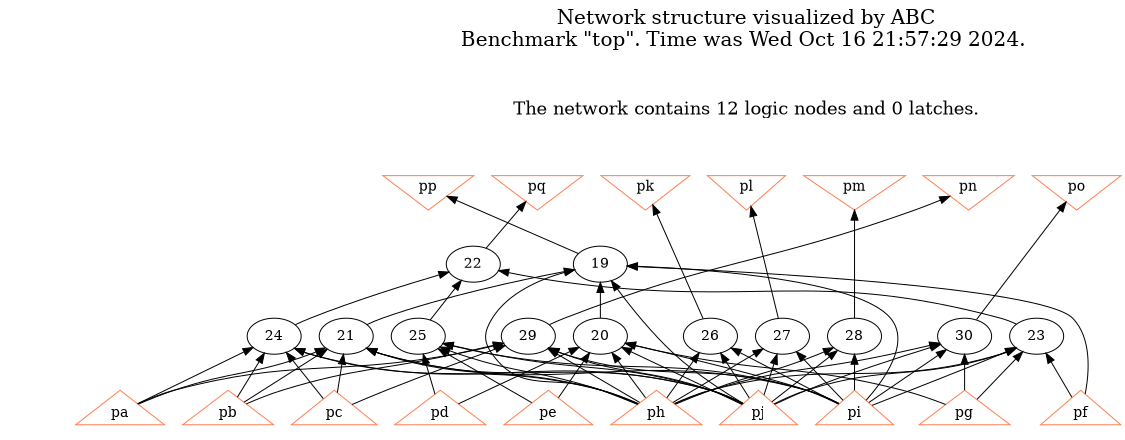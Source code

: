 # Network structure generated by ABC

digraph network {
size = "7.5,10";
center = true;
edge [dir = back];

{
  node [shape = plaintext];
  edge [style = invis];
  LevelTitle1 [label=""];
  LevelTitle2 [label=""];
  Level3 [label = ""];
  Level2 [label = ""];
  Level1 [label = ""];
  Level0 [label = ""];
  LevelTitle1 ->  LevelTitle2 ->  Level3 ->  Level2 ->  Level1 ->  Level0;
}

{
  rank = same;
  LevelTitle1;
  title1 [shape=plaintext,
          fontsize=20,
          fontname = "Times-Roman",
          label="Network structure visualized by ABC\nBenchmark \"top\". Time was Wed Oct 16 21:57:29 2024. "
         ];
}

{
  rank = same;
  LevelTitle2;
  title2 [shape=plaintext,
          fontsize=18,
          fontname = "Times-Roman",
          label="The network contains 12 logic nodes and 0 latches.\n"
         ];
}

{
  rank = same;
  Level3;
  Node11 [label = "pp", shape = invtriangle, color = coral, fillcolor = coral];
  Node12 [label = "pq", shape = invtriangle, color = coral, fillcolor = coral];
  Node13 [label = "pk", shape = invtriangle, color = coral, fillcolor = coral];
  Node14 [label = "pl", shape = invtriangle, color = coral, fillcolor = coral];
  Node15 [label = "pm", shape = invtriangle, color = coral, fillcolor = coral];
  Node16 [label = "pn", shape = invtriangle, color = coral, fillcolor = coral];
  Node17 [label = "po", shape = invtriangle, color = coral, fillcolor = coral];
}

{
  rank = same;
  Level2;
  Node19 [label = "19\n", shape = ellipse];
  Node22 [label = "22\n", shape = ellipse];
}

{
  rank = same;
  Level1;
  Node20 [label = "20\n", shape = ellipse];
  Node21 [label = "21\n", shape = ellipse];
  Node23 [label = "23\n", shape = ellipse];
  Node24 [label = "24\n", shape = ellipse];
  Node25 [label = "25\n", shape = ellipse];
  Node26 [label = "26\n", shape = ellipse];
  Node27 [label = "27\n", shape = ellipse];
  Node28 [label = "28\n", shape = ellipse];
  Node29 [label = "29\n", shape = ellipse];
  Node30 [label = "30\n", shape = ellipse];
}

{
  rank = same;
  Level0;
  Node1 [label = "pa", shape = triangle, color = coral, fillcolor = coral];
  Node2 [label = "pb", shape = triangle, color = coral, fillcolor = coral];
  Node3 [label = "pc", shape = triangle, color = coral, fillcolor = coral];
  Node4 [label = "pd", shape = triangle, color = coral, fillcolor = coral];
  Node5 [label = "pe", shape = triangle, color = coral, fillcolor = coral];
  Node6 [label = "pf", shape = triangle, color = coral, fillcolor = coral];
  Node7 [label = "pg", shape = triangle, color = coral, fillcolor = coral];
  Node8 [label = "ph", shape = triangle, color = coral, fillcolor = coral];
  Node9 [label = "pi", shape = triangle, color = coral, fillcolor = coral];
  Node10 [label = "pj", shape = triangle, color = coral, fillcolor = coral];
}

title1 -> title2 [style = invis];
title2 -> Node11 [style = invis];
title2 -> Node12 [style = invis];
title2 -> Node13 [style = invis];
title2 -> Node14 [style = invis];
title2 -> Node15 [style = invis];
title2 -> Node16 [style = invis];
title2 -> Node17 [style = invis];
Node11 -> Node12 [style = invis];
Node12 -> Node13 [style = invis];
Node13 -> Node14 [style = invis];
Node14 -> Node15 [style = invis];
Node15 -> Node16 [style = invis];
Node16 -> Node17 [style = invis];
Node11 -> Node19 [style = solid];
Node12 -> Node22 [style = solid];
Node13 -> Node26 [style = solid];
Node14 -> Node27 [style = solid];
Node15 -> Node28 [style = solid];
Node16 -> Node29 [style = solid];
Node17 -> Node30 [style = solid];
Node19 -> Node20 [style = solid];
Node19 -> Node21 [style = solid];
Node19 -> Node6 [style = solid];
Node19 -> Node8 [style = solid];
Node19 -> Node9 [style = solid];
Node19 -> Node10 [style = solid];
Node20 -> Node4 [style = solid];
Node20 -> Node5 [style = solid];
Node20 -> Node7 [style = solid];
Node20 -> Node8 [style = solid];
Node20 -> Node9 [style = solid];
Node20 -> Node10 [style = solid];
Node21 -> Node1 [style = solid];
Node21 -> Node2 [style = solid];
Node21 -> Node3 [style = solid];
Node21 -> Node8 [style = solid];
Node21 -> Node9 [style = solid];
Node21 -> Node10 [style = solid];
Node22 -> Node23 [style = solid];
Node22 -> Node24 [style = solid];
Node22 -> Node25 [style = solid];
Node23 -> Node6 [style = solid];
Node23 -> Node7 [style = solid];
Node23 -> Node8 [style = solid];
Node23 -> Node9 [style = solid];
Node23 -> Node10 [style = solid];
Node24 -> Node1 [style = solid];
Node24 -> Node2 [style = solid];
Node24 -> Node3 [style = solid];
Node24 -> Node8 [style = solid];
Node24 -> Node10 [style = solid];
Node25 -> Node4 [style = solid];
Node25 -> Node5 [style = solid];
Node25 -> Node8 [style = solid];
Node25 -> Node9 [style = solid];
Node25 -> Node10 [style = solid];
Node26 -> Node8 [style = solid];
Node26 -> Node9 [style = solid];
Node26 -> Node10 [style = solid];
Node27 -> Node8 [style = solid];
Node27 -> Node9 [style = solid];
Node27 -> Node10 [style = solid];
Node28 -> Node8 [style = solid];
Node28 -> Node9 [style = solid];
Node28 -> Node10 [style = solid];
Node29 -> Node1 [style = solid];
Node29 -> Node2 [style = solid];
Node29 -> Node3 [style = solid];
Node29 -> Node8 [style = solid];
Node29 -> Node9 [style = solid];
Node29 -> Node10 [style = solid];
Node30 -> Node7 [style = solid];
Node30 -> Node8 [style = solid];
Node30 -> Node9 [style = solid];
Node30 -> Node10 [style = solid];
}

